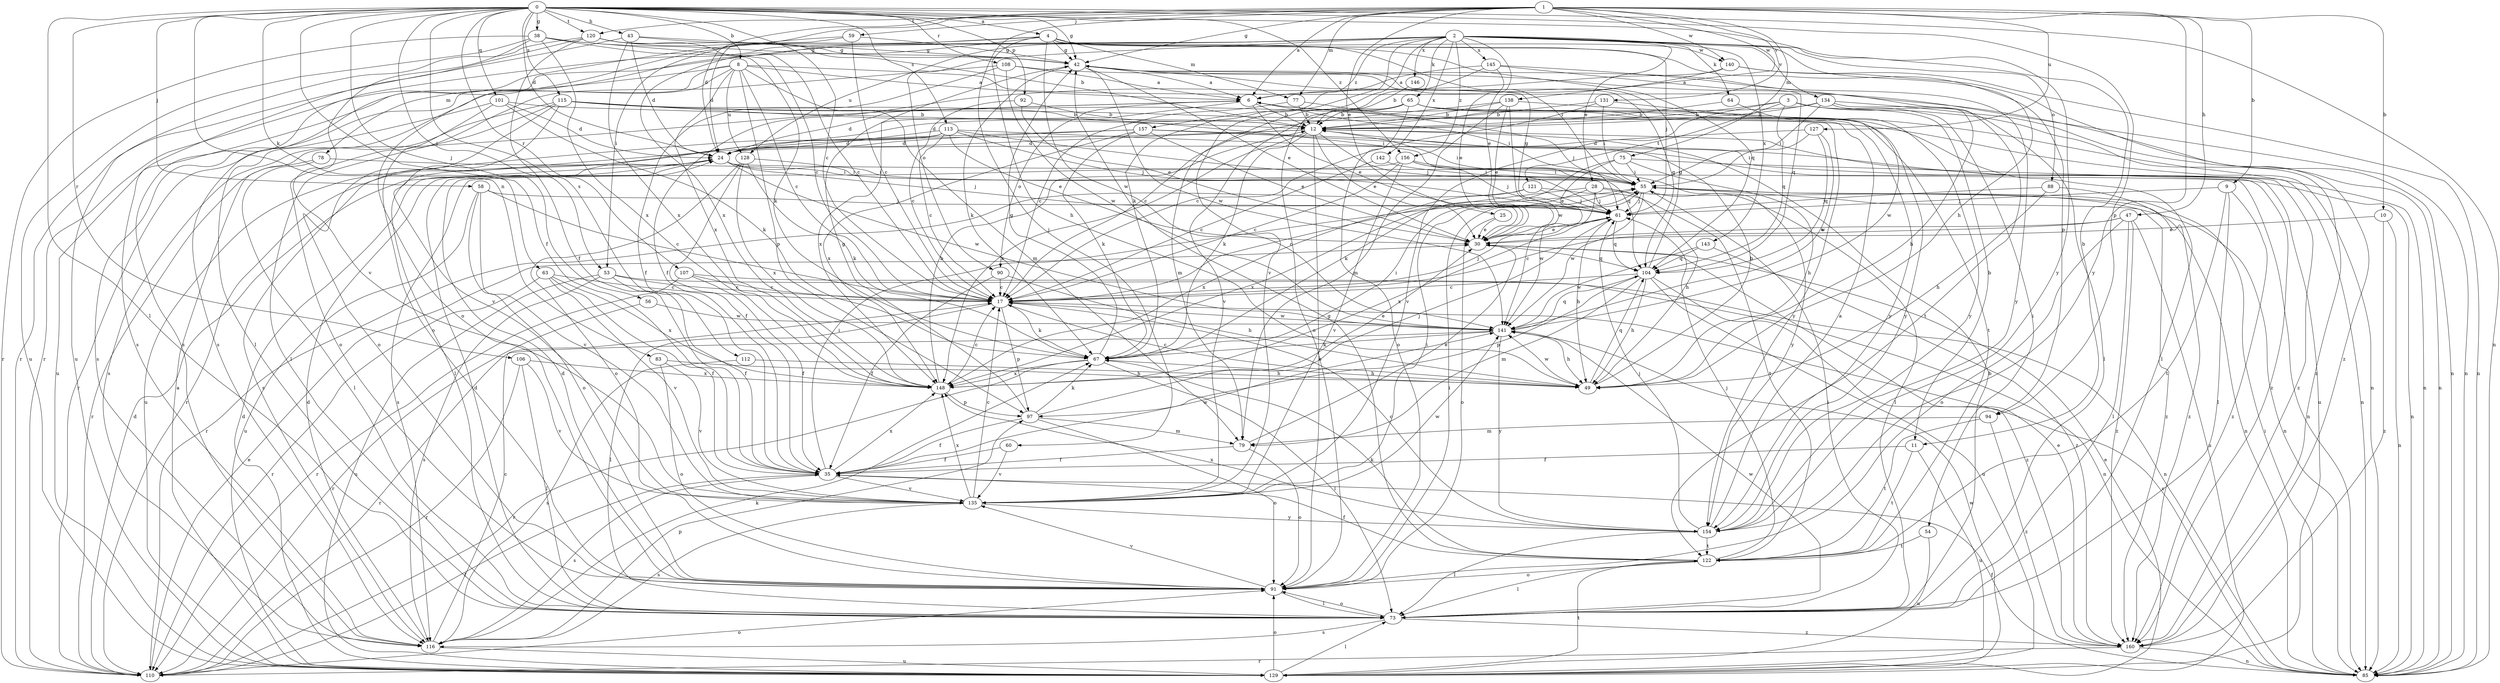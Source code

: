 strict digraph  {
0;
1;
2;
3;
4;
6;
8;
9;
10;
11;
12;
17;
24;
25;
28;
30;
35;
38;
42;
43;
47;
49;
53;
54;
55;
56;
58;
59;
60;
61;
63;
64;
65;
67;
73;
75;
77;
78;
79;
83;
85;
88;
90;
91;
92;
94;
97;
101;
104;
106;
107;
108;
110;
112;
113;
115;
116;
120;
121;
122;
127;
128;
129;
131;
134;
135;
138;
140;
141;
142;
143;
145;
146;
148;
154;
156;
157;
160;
0 -> 4  [label=a];
0 -> 8  [label=b];
0 -> 17  [label=c];
0 -> 24  [label=d];
0 -> 35  [label=f];
0 -> 38  [label=g];
0 -> 42  [label=g];
0 -> 43  [label=h];
0 -> 53  [label=i];
0 -> 56  [label=j];
0 -> 58  [label=j];
0 -> 63  [label=k];
0 -> 73  [label=l];
0 -> 83  [label=n];
0 -> 85  [label=n];
0 -> 92  [label=p];
0 -> 94  [label=p];
0 -> 101  [label=q];
0 -> 106  [label=r];
0 -> 107  [label=r];
0 -> 108  [label=r];
0 -> 112  [label=s];
0 -> 113  [label=s];
0 -> 115  [label=s];
0 -> 120  [label=t];
0 -> 154  [label=y];
0 -> 156  [label=z];
1 -> 6  [label=a];
1 -> 9  [label=b];
1 -> 10  [label=b];
1 -> 24  [label=d];
1 -> 25  [label=e];
1 -> 42  [label=g];
1 -> 47  [label=h];
1 -> 53  [label=i];
1 -> 59  [label=j];
1 -> 60  [label=j];
1 -> 75  [label=m];
1 -> 77  [label=m];
1 -> 120  [label=t];
1 -> 127  [label=u];
1 -> 131  [label=v];
1 -> 138  [label=w];
1 -> 140  [label=w];
1 -> 154  [label=y];
2 -> 11  [label=b];
2 -> 28  [label=e];
2 -> 30  [label=e];
2 -> 49  [label=h];
2 -> 64  [label=k];
2 -> 65  [label=k];
2 -> 67  [label=k];
2 -> 88  [label=o];
2 -> 90  [label=o];
2 -> 110  [label=r];
2 -> 116  [label=s];
2 -> 128  [label=u];
2 -> 134  [label=v];
2 -> 135  [label=v];
2 -> 142  [label=x];
2 -> 143  [label=x];
2 -> 145  [label=x];
2 -> 146  [label=x];
2 -> 156  [label=z];
2 -> 157  [label=z];
3 -> 11  [label=b];
3 -> 12  [label=b];
3 -> 54  [label=i];
3 -> 104  [label=q];
3 -> 121  [label=t];
3 -> 135  [label=v];
3 -> 160  [label=z];
4 -> 42  [label=g];
4 -> 49  [label=h];
4 -> 55  [label=i];
4 -> 61  [label=j];
4 -> 77  [label=m];
4 -> 78  [label=m];
4 -> 94  [label=p];
4 -> 116  [label=s];
4 -> 140  [label=w];
4 -> 141  [label=w];
4 -> 148  [label=x];
6 -> 12  [label=b];
6 -> 24  [label=d];
6 -> 30  [label=e];
6 -> 55  [label=i];
6 -> 90  [label=o];
6 -> 148  [label=x];
6 -> 154  [label=y];
8 -> 6  [label=a];
8 -> 17  [label=c];
8 -> 73  [label=l];
8 -> 79  [label=m];
8 -> 85  [label=n];
8 -> 97  [label=p];
8 -> 116  [label=s];
8 -> 128  [label=u];
8 -> 129  [label=u];
8 -> 148  [label=x];
9 -> 61  [label=j];
9 -> 73  [label=l];
9 -> 122  [label=t];
9 -> 160  [label=z];
10 -> 30  [label=e];
10 -> 85  [label=n];
10 -> 160  [label=z];
11 -> 35  [label=f];
11 -> 122  [label=t];
11 -> 129  [label=u];
12 -> 24  [label=d];
12 -> 30  [label=e];
12 -> 55  [label=i];
12 -> 61  [label=j];
12 -> 67  [label=k];
12 -> 91  [label=o];
12 -> 110  [label=r];
12 -> 148  [label=x];
12 -> 160  [label=z];
17 -> 61  [label=j];
17 -> 67  [label=k];
17 -> 73  [label=l];
17 -> 97  [label=p];
17 -> 141  [label=w];
24 -> 55  [label=i];
24 -> 61  [label=j];
24 -> 85  [label=n];
24 -> 141  [label=w];
25 -> 30  [label=e];
25 -> 91  [label=o];
28 -> 17  [label=c];
28 -> 49  [label=h];
28 -> 61  [label=j];
28 -> 85  [label=n];
28 -> 141  [label=w];
28 -> 148  [label=x];
30 -> 104  [label=q];
35 -> 55  [label=i];
35 -> 116  [label=s];
35 -> 135  [label=v];
35 -> 141  [label=w];
35 -> 148  [label=x];
38 -> 17  [label=c];
38 -> 42  [label=g];
38 -> 67  [label=k];
38 -> 110  [label=r];
38 -> 129  [label=u];
38 -> 135  [label=v];
38 -> 148  [label=x];
42 -> 6  [label=a];
42 -> 30  [label=e];
42 -> 67  [label=k];
42 -> 104  [label=q];
42 -> 122  [label=t];
42 -> 141  [label=w];
43 -> 24  [label=d];
43 -> 42  [label=g];
43 -> 104  [label=q];
43 -> 110  [label=r];
43 -> 148  [label=x];
47 -> 17  [label=c];
47 -> 30  [label=e];
47 -> 73  [label=l];
47 -> 91  [label=o];
47 -> 129  [label=u];
47 -> 160  [label=z];
49 -> 12  [label=b];
49 -> 17  [label=c];
49 -> 104  [label=q];
49 -> 141  [label=w];
53 -> 17  [label=c];
53 -> 35  [label=f];
53 -> 85  [label=n];
53 -> 116  [label=s];
53 -> 129  [label=u];
54 -> 122  [label=t];
54 -> 129  [label=u];
55 -> 61  [label=j];
55 -> 73  [label=l];
55 -> 85  [label=n];
55 -> 141  [label=w];
55 -> 160  [label=z];
56 -> 110  [label=r];
56 -> 141  [label=w];
58 -> 17  [label=c];
58 -> 61  [label=j];
58 -> 91  [label=o];
58 -> 129  [label=u];
58 -> 135  [label=v];
59 -> 17  [label=c];
59 -> 24  [label=d];
59 -> 42  [label=g];
59 -> 91  [label=o];
60 -> 35  [label=f];
60 -> 135  [label=v];
61 -> 30  [label=e];
61 -> 42  [label=g];
61 -> 49  [label=h];
61 -> 104  [label=q];
61 -> 148  [label=x];
63 -> 17  [label=c];
63 -> 35  [label=f];
63 -> 110  [label=r];
63 -> 135  [label=v];
63 -> 148  [label=x];
64 -> 12  [label=b];
64 -> 154  [label=y];
65 -> 12  [label=b];
65 -> 73  [label=l];
65 -> 79  [label=m];
65 -> 85  [label=n];
65 -> 91  [label=o];
65 -> 122  [label=t];
65 -> 135  [label=v];
67 -> 42  [label=g];
67 -> 49  [label=h];
67 -> 55  [label=i];
67 -> 73  [label=l];
67 -> 110  [label=r];
67 -> 148  [label=x];
73 -> 12  [label=b];
73 -> 24  [label=d];
73 -> 55  [label=i];
73 -> 91  [label=o];
73 -> 116  [label=s];
73 -> 141  [label=w];
73 -> 160  [label=z];
75 -> 30  [label=e];
75 -> 49  [label=h];
75 -> 55  [label=i];
75 -> 67  [label=k];
75 -> 85  [label=n];
77 -> 12  [label=b];
77 -> 17  [label=c];
77 -> 61  [label=j];
78 -> 55  [label=i];
78 -> 73  [label=l];
78 -> 110  [label=r];
79 -> 30  [label=e];
79 -> 35  [label=f];
79 -> 91  [label=o];
83 -> 49  [label=h];
83 -> 91  [label=o];
83 -> 135  [label=v];
85 -> 17  [label=c];
85 -> 35  [label=f];
85 -> 55  [label=i];
88 -> 49  [label=h];
88 -> 61  [label=j];
88 -> 160  [label=z];
90 -> 17  [label=c];
90 -> 35  [label=f];
90 -> 49  [label=h];
91 -> 24  [label=d];
91 -> 55  [label=i];
91 -> 73  [label=l];
91 -> 135  [label=v];
92 -> 12  [label=b];
92 -> 17  [label=c];
92 -> 30  [label=e];
94 -> 79  [label=m];
94 -> 122  [label=t];
94 -> 160  [label=z];
97 -> 35  [label=f];
97 -> 42  [label=g];
97 -> 61  [label=j];
97 -> 67  [label=k];
97 -> 79  [label=m];
97 -> 91  [label=o];
101 -> 12  [label=b];
101 -> 24  [label=d];
101 -> 67  [label=k];
101 -> 91  [label=o];
101 -> 110  [label=r];
104 -> 17  [label=c];
104 -> 42  [label=g];
104 -> 49  [label=h];
104 -> 79  [label=m];
104 -> 97  [label=p];
104 -> 129  [label=u];
104 -> 160  [label=z];
106 -> 73  [label=l];
106 -> 110  [label=r];
106 -> 135  [label=v];
106 -> 148  [label=x];
107 -> 17  [label=c];
107 -> 35  [label=f];
107 -> 85  [label=n];
107 -> 110  [label=r];
108 -> 6  [label=a];
108 -> 35  [label=f];
108 -> 85  [label=n];
108 -> 91  [label=o];
108 -> 141  [label=w];
110 -> 24  [label=d];
110 -> 30  [label=e];
110 -> 35  [label=f];
110 -> 91  [label=o];
112 -> 49  [label=h];
112 -> 116  [label=s];
113 -> 17  [label=c];
113 -> 24  [label=d];
113 -> 30  [label=e];
113 -> 61  [label=j];
113 -> 73  [label=l];
113 -> 104  [label=q];
113 -> 129  [label=u];
113 -> 160  [label=z];
115 -> 12  [label=b];
115 -> 55  [label=i];
115 -> 73  [label=l];
115 -> 85  [label=n];
115 -> 91  [label=o];
115 -> 116  [label=s];
115 -> 135  [label=v];
115 -> 154  [label=y];
116 -> 17  [label=c];
116 -> 24  [label=d];
116 -> 67  [label=k];
116 -> 97  [label=p];
116 -> 129  [label=u];
120 -> 12  [label=b];
120 -> 17  [label=c];
120 -> 35  [label=f];
120 -> 42  [label=g];
120 -> 116  [label=s];
120 -> 129  [label=u];
121 -> 61  [label=j];
121 -> 110  [label=r];
121 -> 122  [label=t];
121 -> 148  [label=x];
122 -> 35  [label=f];
122 -> 42  [label=g];
122 -> 61  [label=j];
122 -> 67  [label=k];
122 -> 73  [label=l];
122 -> 91  [label=o];
127 -> 24  [label=d];
127 -> 55  [label=i];
127 -> 104  [label=q];
127 -> 141  [label=w];
128 -> 35  [label=f];
128 -> 55  [label=i];
128 -> 67  [label=k];
128 -> 91  [label=o];
128 -> 148  [label=x];
129 -> 6  [label=a];
129 -> 24  [label=d];
129 -> 30  [label=e];
129 -> 73  [label=l];
129 -> 91  [label=o];
129 -> 122  [label=t];
129 -> 141  [label=w];
131 -> 12  [label=b];
131 -> 17  [label=c];
131 -> 55  [label=i];
131 -> 141  [label=w];
134 -> 12  [label=b];
134 -> 24  [label=d];
134 -> 49  [label=h];
134 -> 55  [label=i];
134 -> 73  [label=l];
134 -> 85  [label=n];
135 -> 17  [label=c];
135 -> 55  [label=i];
135 -> 116  [label=s];
135 -> 141  [label=w];
135 -> 148  [label=x];
135 -> 154  [label=y];
138 -> 12  [label=b];
138 -> 17  [label=c];
138 -> 30  [label=e];
138 -> 79  [label=m];
138 -> 141  [label=w];
138 -> 154  [label=y];
140 -> 6  [label=a];
140 -> 35  [label=f];
140 -> 85  [label=n];
140 -> 160  [label=z];
141 -> 49  [label=h];
141 -> 67  [label=k];
141 -> 104  [label=q];
141 -> 110  [label=r];
141 -> 154  [label=y];
142 -> 17  [label=c];
142 -> 55  [label=i];
143 -> 104  [label=q];
143 -> 141  [label=w];
143 -> 160  [label=z];
145 -> 6  [label=a];
145 -> 30  [label=e];
145 -> 91  [label=o];
145 -> 104  [label=q];
145 -> 154  [label=y];
146 -> 12  [label=b];
148 -> 12  [label=b];
148 -> 17  [label=c];
148 -> 30  [label=e];
148 -> 97  [label=p];
154 -> 6  [label=a];
154 -> 17  [label=c];
154 -> 61  [label=j];
154 -> 73  [label=l];
154 -> 122  [label=t];
154 -> 148  [label=x];
156 -> 17  [label=c];
156 -> 55  [label=i];
156 -> 61  [label=j];
156 -> 116  [label=s];
156 -> 135  [label=v];
156 -> 154  [label=y];
157 -> 24  [label=d];
157 -> 30  [label=e];
157 -> 67  [label=k];
157 -> 85  [label=n];
157 -> 116  [label=s];
157 -> 129  [label=u];
157 -> 148  [label=x];
160 -> 30  [label=e];
160 -> 85  [label=n];
160 -> 110  [label=r];
}
